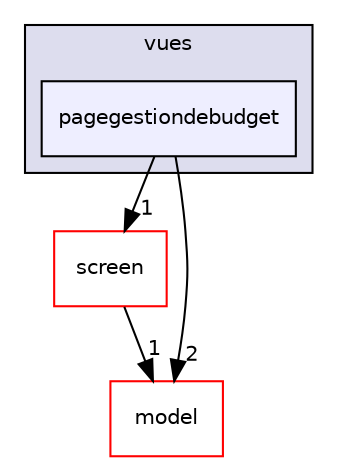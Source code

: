 digraph "/home/sacha/Documents/Fac/L3_S5/CPOA/Projet/Dev/ShareCount/vues/pagegestiondebudget" {
  compound=true
  node [ fontsize="10", fontname="Helvetica"];
  edge [ labelfontsize="10", labelfontname="Helvetica"];
  subgraph clusterdir_595c3ed372cc279b2f91c4681d5b0e80 {
    graph [ bgcolor="#ddddee", pencolor="black", label="vues" fontname="Helvetica", fontsize="10", URL="dir_595c3ed372cc279b2f91c4681d5b0e80.html"]
  dir_a4d31b60efad253569ab4eee0ea031c6 [shape=box, label="pagegestiondebudget", style="filled", fillcolor="#eeeeff", pencolor="black", URL="dir_a4d31b60efad253569ab4eee0ea031c6.html"];
  }
  dir_d686753603722e47837e58f0ba777cfb [shape=box label="screen" fillcolor="white" style="filled" color="red" URL="dir_d686753603722e47837e58f0ba777cfb.html"];
  dir_3f14f6767c31cb4a1d22c13c18cc6fc3 [shape=box label="model" fillcolor="white" style="filled" color="red" URL="dir_3f14f6767c31cb4a1d22c13c18cc6fc3.html"];
  dir_a4d31b60efad253569ab4eee0ea031c6->dir_d686753603722e47837e58f0ba777cfb [headlabel="1", labeldistance=1.5 headhref="dir_000015_000009.html"];
  dir_a4d31b60efad253569ab4eee0ea031c6->dir_3f14f6767c31cb4a1d22c13c18cc6fc3 [headlabel="2", labeldistance=1.5 headhref="dir_000015_000000.html"];
  dir_d686753603722e47837e58f0ba777cfb->dir_3f14f6767c31cb4a1d22c13c18cc6fc3 [headlabel="1", labeldistance=1.5 headhref="dir_000009_000000.html"];
}
